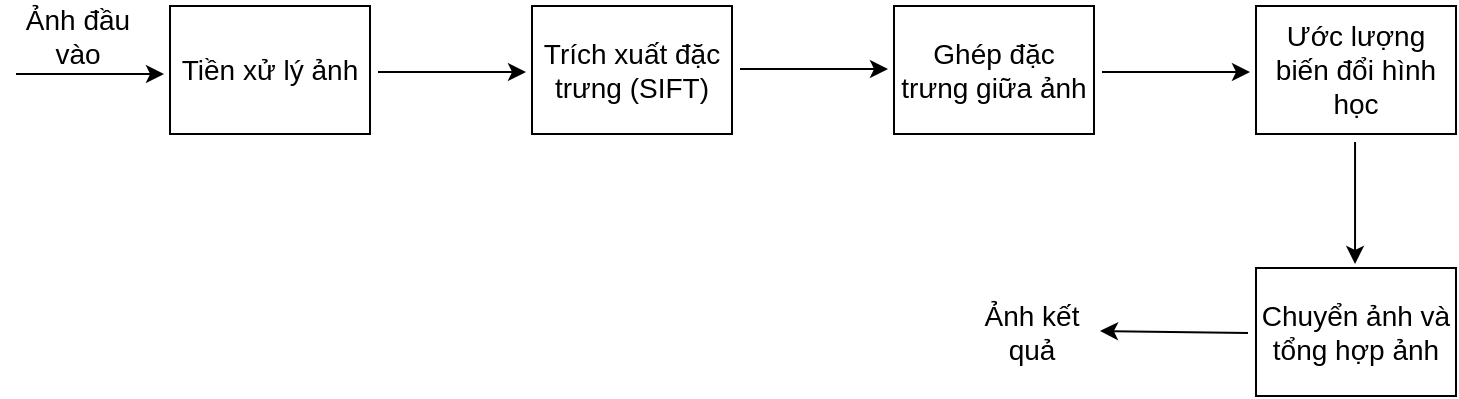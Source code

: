 <mxfile version="26.2.5" pages="2">
  <diagram name="Page-1" id="7poHv31PEjr8naybO93O">
    <mxGraphModel dx="1036" dy="536" grid="0" gridSize="10" guides="1" tooltips="1" connect="1" arrows="1" fold="1" page="1" pageScale="1" pageWidth="827" pageHeight="1169" background="none" math="0" shadow="0">
      <root>
        <mxCell id="0" />
        <mxCell id="1" parent="0" />
        <mxCell id="n5pHS6Zo_UxVfk16IRvk-1" value="" style="endArrow=classic;html=1;rounded=0;" parent="1" edge="1">
          <mxGeometry width="50" height="50" relative="1" as="geometry">
            <mxPoint x="15" y="433" as="sourcePoint" />
            <mxPoint x="89" y="433" as="targetPoint" />
          </mxGeometry>
        </mxCell>
        <mxCell id="n5pHS6Zo_UxVfk16IRvk-3" value="Ảnh đầu vào" style="text;html=1;align=center;verticalAlign=middle;whiteSpace=wrap;rounded=0;fontSize=14;" parent="1" vertex="1">
          <mxGeometry x="16" y="396" width="60" height="36" as="geometry" />
        </mxCell>
        <mxCell id="n5pHS6Zo_UxVfk16IRvk-4" value="Tiền xử lý ảnh" style="rounded=0;whiteSpace=wrap;html=1;fontSize=14;" parent="1" vertex="1">
          <mxGeometry x="92" y="399" width="100" height="64" as="geometry" />
        </mxCell>
        <mxCell id="n5pHS6Zo_UxVfk16IRvk-5" value="" style="endArrow=classic;html=1;rounded=0;" parent="1" edge="1">
          <mxGeometry width="50" height="50" relative="1" as="geometry">
            <mxPoint x="196" y="432" as="sourcePoint" />
            <mxPoint x="270" y="432" as="targetPoint" />
            <Array as="points">
              <mxPoint x="228" y="432" />
            </Array>
          </mxGeometry>
        </mxCell>
        <mxCell id="n5pHS6Zo_UxVfk16IRvk-6" value="Trích xuất đặc trưng (SIFT)" style="rounded=0;whiteSpace=wrap;html=1;fontSize=14;" parent="1" vertex="1">
          <mxGeometry x="273" y="399" width="100" height="64" as="geometry" />
        </mxCell>
        <mxCell id="n5pHS6Zo_UxVfk16IRvk-7" value="" style="endArrow=classic;html=1;rounded=0;" parent="1" edge="1">
          <mxGeometry width="50" height="50" relative="1" as="geometry">
            <mxPoint x="377" y="430.5" as="sourcePoint" />
            <mxPoint x="451" y="430.5" as="targetPoint" />
          </mxGeometry>
        </mxCell>
        <mxCell id="n5pHS6Zo_UxVfk16IRvk-8" value="Ghép đặc trưng giữa ảnh" style="rounded=0;whiteSpace=wrap;html=1;fontSize=14;" parent="1" vertex="1">
          <mxGeometry x="454" y="399" width="100" height="64" as="geometry" />
        </mxCell>
        <mxCell id="n5pHS6Zo_UxVfk16IRvk-9" value="" style="endArrow=classic;html=1;rounded=0;" parent="1" edge="1">
          <mxGeometry width="50" height="50" relative="1" as="geometry">
            <mxPoint x="558" y="432" as="sourcePoint" />
            <mxPoint x="632" y="432" as="targetPoint" />
          </mxGeometry>
        </mxCell>
        <mxCell id="n5pHS6Zo_UxVfk16IRvk-10" value="Ước lượng biến đổi hình học" style="rounded=0;whiteSpace=wrap;html=1;fontSize=14;" parent="1" vertex="1">
          <mxGeometry x="635" y="399" width="100" height="64" as="geometry" />
        </mxCell>
        <mxCell id="n5pHS6Zo_UxVfk16IRvk-11" value="" style="endArrow=classic;html=1;rounded=0;" parent="1" edge="1">
          <mxGeometry width="50" height="50" relative="1" as="geometry">
            <mxPoint x="684.52" y="467" as="sourcePoint" />
            <mxPoint x="684.52" y="528" as="targetPoint" />
          </mxGeometry>
        </mxCell>
        <mxCell id="n5pHS6Zo_UxVfk16IRvk-12" value="Chuyển ảnh và tổng hợp ảnh" style="rounded=0;whiteSpace=wrap;html=1;fontSize=14;" parent="1" vertex="1">
          <mxGeometry x="635" y="530" width="100" height="64" as="geometry" />
        </mxCell>
        <mxCell id="n5pHS6Zo_UxVfk16IRvk-15" value="" style="endArrow=classic;html=1;rounded=0;" parent="1" edge="1">
          <mxGeometry width="50" height="50" relative="1" as="geometry">
            <mxPoint x="631" y="562.52" as="sourcePoint" />
            <mxPoint x="557" y="561.48" as="targetPoint" />
          </mxGeometry>
        </mxCell>
        <mxCell id="n5pHS6Zo_UxVfk16IRvk-16" value="Ảnh kết quả" style="text;html=1;align=center;verticalAlign=middle;whiteSpace=wrap;rounded=0;fontSize=14;" parent="1" vertex="1">
          <mxGeometry x="493" y="544" width="60" height="36" as="geometry" />
        </mxCell>
      </root>
    </mxGraphModel>
  </diagram>
  <diagram id="GwtXWpNeB6RInts0yojU" name="Page-2">
    <mxGraphModel dx="1042" dy="533" grid="1" gridSize="10" guides="1" tooltips="1" connect="1" arrows="1" fold="1" page="1" pageScale="1" pageWidth="827" pageHeight="1169" math="0" shadow="0">
      <root>
        <mxCell id="0" />
        <mxCell id="1" parent="0" />
        <mxCell id="87EaGYxLtG6GQQDCgHVv-32" style="edgeStyle=orthogonalEdgeStyle;rounded=0;orthogonalLoop=1;jettySize=auto;html=1;exitX=1;exitY=0.25;exitDx=0;exitDy=0;entryX=0;entryY=0.25;entryDx=0;entryDy=0;" parent="1" source="87EaGYxLtG6GQQDCgHVv-1" target="87EaGYxLtG6GQQDCgHVv-24" edge="1">
          <mxGeometry relative="1" as="geometry" />
        </mxCell>
        <mxCell id="87EaGYxLtG6GQQDCgHVv-33" value="4" style="edgeLabel;html=1;align=center;verticalAlign=middle;resizable=0;points=[];" parent="87EaGYxLtG6GQQDCgHVv-32" vertex="1" connectable="0">
          <mxGeometry x="-0.309" y="-2" relative="1" as="geometry">
            <mxPoint as="offset" />
          </mxGeometry>
        </mxCell>
        <mxCell id="87EaGYxLtG6GQQDCgHVv-36" style="edgeStyle=orthogonalEdgeStyle;rounded=0;orthogonalLoop=1;jettySize=auto;html=1;exitX=1;exitY=0.75;exitDx=0;exitDy=0;entryX=0.25;entryY=0;entryDx=0;entryDy=0;" parent="1" source="87EaGYxLtG6GQQDCgHVv-1" target="87EaGYxLtG6GQQDCgHVv-25" edge="1">
          <mxGeometry relative="1" as="geometry">
            <Array as="points">
              <mxPoint x="510" y="135" />
              <mxPoint x="510" y="150" />
              <mxPoint x="695" y="150" />
            </Array>
          </mxGeometry>
        </mxCell>
        <mxCell id="87EaGYxLtG6GQQDCgHVv-38" value="3" style="edgeLabel;html=1;align=center;verticalAlign=middle;resizable=0;points=[];" parent="87EaGYxLtG6GQQDCgHVv-36" vertex="1" connectable="0">
          <mxGeometry x="-0.054" y="2" relative="1" as="geometry">
            <mxPoint as="offset" />
          </mxGeometry>
        </mxCell>
        <mxCell id="87EaGYxLtG6GQQDCgHVv-40" style="edgeStyle=orthogonalEdgeStyle;rounded=0;orthogonalLoop=1;jettySize=auto;html=1;exitX=0;exitY=0.5;exitDx=0;exitDy=0;entryX=1;entryY=0.5;entryDx=0;entryDy=0;" parent="1" source="87EaGYxLtG6GQQDCgHVv-1" target="87EaGYxLtG6GQQDCgHVv-19" edge="1">
          <mxGeometry relative="1" as="geometry" />
        </mxCell>
        <mxCell id="87EaGYxLtG6GQQDCgHVv-41" value="3, 4" style="edgeLabel;html=1;align=center;verticalAlign=middle;resizable=0;points=[];" parent="87EaGYxLtG6GQQDCgHVv-40" vertex="1" connectable="0">
          <mxGeometry x="0.19" y="3" relative="1" as="geometry">
            <mxPoint y="-3" as="offset" />
          </mxGeometry>
        </mxCell>
        <mxCell id="yZXfQdU-AH0fw_9IXDf0-19" style="edgeStyle=orthogonalEdgeStyle;rounded=0;orthogonalLoop=1;jettySize=auto;html=1;exitX=0.75;exitY=1;exitDx=0;exitDy=0;entryX=0.25;entryY=0;entryDx=0;entryDy=0;" parent="1" source="87EaGYxLtG6GQQDCgHVv-1" target="yZXfQdU-AH0fw_9IXDf0-10" edge="1">
          <mxGeometry relative="1" as="geometry">
            <Array as="points">
              <mxPoint x="460" y="180" />
              <mxPoint x="500" y="180" />
              <mxPoint x="500" y="290" />
              <mxPoint x="660" y="290" />
              <mxPoint x="660" y="340" />
              <mxPoint x="695" y="340" />
            </Array>
          </mxGeometry>
        </mxCell>
        <mxCell id="yZXfQdU-AH0fw_9IXDf0-20" value="9" style="edgeLabel;html=1;align=center;verticalAlign=middle;resizable=0;points=[];" parent="yZXfQdU-AH0fw_9IXDf0-19" vertex="1" connectable="0">
          <mxGeometry x="0.397" y="-2" relative="1" as="geometry">
            <mxPoint as="offset" />
          </mxGeometry>
        </mxCell>
        <mxCell id="yZXfQdU-AH0fw_9IXDf0-41" style="edgeStyle=orthogonalEdgeStyle;rounded=0;orthogonalLoop=1;jettySize=auto;html=1;exitX=0.5;exitY=0;exitDx=0;exitDy=0;entryX=0;entryY=0.25;entryDx=0;entryDy=0;" parent="1" source="87EaGYxLtG6GQQDCgHVv-1" target="87EaGYxLtG6GQQDCgHVv-22" edge="1">
          <mxGeometry relative="1" as="geometry">
            <Array as="points">
              <mxPoint x="430" y="40" />
              <mxPoint x="40" y="40" />
              <mxPoint x="40" y="415" />
            </Array>
          </mxGeometry>
        </mxCell>
        <mxCell id="yZXfQdU-AH0fw_9IXDf0-42" value="4" style="edgeLabel;html=1;align=center;verticalAlign=middle;resizable=0;points=[];" parent="yZXfQdU-AH0fw_9IXDf0-41" vertex="1" connectable="0">
          <mxGeometry x="-0.461" y="2" relative="1" as="geometry">
            <mxPoint as="offset" />
          </mxGeometry>
        </mxCell>
        <mxCell id="87EaGYxLtG6GQQDCgHVv-1" value="Quản lý hệ thống" style="rounded=1;whiteSpace=wrap;html=1;" parent="1" vertex="1">
          <mxGeometry x="370" y="90" width="120" height="60" as="geometry" />
        </mxCell>
        <mxCell id="yZXfQdU-AH0fw_9IXDf0-3" style="edgeStyle=orthogonalEdgeStyle;rounded=0;orthogonalLoop=1;jettySize=auto;html=1;exitX=1;exitY=0.25;exitDx=0;exitDy=0;entryX=0.25;entryY=0;entryDx=0;entryDy=0;" parent="1" source="87EaGYxLtG6GQQDCgHVv-14" target="87EaGYxLtG6GQQDCgHVv-42" edge="1">
          <mxGeometry relative="1" as="geometry">
            <Array as="points">
              <mxPoint x="640" y="215" />
              <mxPoint x="640" y="260" />
              <mxPoint x="695" y="260" />
            </Array>
          </mxGeometry>
        </mxCell>
        <mxCell id="yZXfQdU-AH0fw_9IXDf0-4" value="5,6,7" style="edgeLabel;html=1;align=center;verticalAlign=middle;resizable=0;points=[];" parent="yZXfQdU-AH0fw_9IXDf0-3" vertex="1" connectable="0">
          <mxGeometry x="-0.48" y="-1" relative="1" as="geometry">
            <mxPoint as="offset" />
          </mxGeometry>
        </mxCell>
        <mxCell id="87EaGYxLtG6GQQDCgHVv-14" value="Quản lý danh mục" style="rounded=1;whiteSpace=wrap;html=1;" parent="1" vertex="1">
          <mxGeometry x="370" y="200" width="120" height="60" as="geometry" />
        </mxCell>
        <mxCell id="yZXfQdU-AH0fw_9IXDf0-12" style="edgeStyle=orthogonalEdgeStyle;rounded=0;orthogonalLoop=1;jettySize=auto;html=1;exitX=1;exitY=0.5;exitDx=0;exitDy=0;entryX=0.25;entryY=0;entryDx=0;entryDy=0;" parent="1" source="87EaGYxLtG6GQQDCgHVv-15" target="yZXfQdU-AH0fw_9IXDf0-11" edge="1">
          <mxGeometry relative="1" as="geometry">
            <Array as="points">
              <mxPoint x="650" y="330" />
              <mxPoint x="650" y="400" />
              <mxPoint x="695" y="400" />
            </Array>
          </mxGeometry>
        </mxCell>
        <mxCell id="yZXfQdU-AH0fw_9IXDf0-13" value="8" style="edgeLabel;html=1;align=center;verticalAlign=middle;resizable=0;points=[];" parent="yZXfQdU-AH0fw_9IXDf0-12" vertex="1" connectable="0">
          <mxGeometry x="-0.339" y="2" relative="1" as="geometry">
            <mxPoint as="offset" />
          </mxGeometry>
        </mxCell>
        <mxCell id="yZXfQdU-AH0fw_9IXDf0-28" style="edgeStyle=orthogonalEdgeStyle;rounded=0;orthogonalLoop=1;jettySize=auto;html=1;exitX=0.75;exitY=1;exitDx=0;exitDy=0;entryX=0;entryY=0.25;entryDx=0;entryDy=0;" parent="1" source="87EaGYxLtG6GQQDCgHVv-15" target="yZXfQdU-AH0fw_9IXDf0-24" edge="1">
          <mxGeometry relative="1" as="geometry">
            <Array as="points">
              <mxPoint x="590" y="360" />
              <mxPoint x="590" y="508" />
            </Array>
          </mxGeometry>
        </mxCell>
        <mxCell id="yZXfQdU-AH0fw_9IXDf0-29" value="11" style="edgeLabel;html=1;align=center;verticalAlign=middle;resizable=0;points=[];" parent="yZXfQdU-AH0fw_9IXDf0-28" vertex="1" connectable="0">
          <mxGeometry x="0.0" relative="1" as="geometry">
            <mxPoint as="offset" />
          </mxGeometry>
        </mxCell>
        <mxCell id="yZXfQdU-AH0fw_9IXDf0-32" style="edgeStyle=orthogonalEdgeStyle;rounded=0;orthogonalLoop=1;jettySize=auto;html=1;exitX=0;exitY=0.5;exitDx=0;exitDy=0;entryX=1;entryY=0.75;entryDx=0;entryDy=0;" parent="1" source="87EaGYxLtG6GQQDCgHVv-15" target="87EaGYxLtG6GQQDCgHVv-21" edge="1">
          <mxGeometry relative="1" as="geometry" />
        </mxCell>
        <mxCell id="yZXfQdU-AH0fw_9IXDf0-33" value="11" style="edgeLabel;html=1;align=center;verticalAlign=middle;resizable=0;points=[];" parent="yZXfQdU-AH0fw_9IXDf0-32" vertex="1" connectable="0">
          <mxGeometry x="0.578" relative="1" as="geometry">
            <mxPoint as="offset" />
          </mxGeometry>
        </mxCell>
        <mxCell id="yZXfQdU-AH0fw_9IXDf0-37" style="edgeStyle=orthogonalEdgeStyle;rounded=0;orthogonalLoop=1;jettySize=auto;html=1;exitX=0;exitY=0;exitDx=0;exitDy=0;entryX=1;entryY=0.75;entryDx=0;entryDy=0;" parent="1" source="87EaGYxLtG6GQQDCgHVv-15" target="87EaGYxLtG6GQQDCgHVv-20" edge="1">
          <mxGeometry relative="1" as="geometry">
            <Array as="points">
              <mxPoint x="320" y="300" />
              <mxPoint x="320" y="235" />
            </Array>
          </mxGeometry>
        </mxCell>
        <mxCell id="yZXfQdU-AH0fw_9IXDf0-38" value="11" style="edgeLabel;html=1;align=center;verticalAlign=middle;resizable=0;points=[];" parent="yZXfQdU-AH0fw_9IXDf0-37" vertex="1" connectable="0">
          <mxGeometry x="0.291" y="-3" relative="1" as="geometry">
            <mxPoint as="offset" />
          </mxGeometry>
        </mxCell>
        <mxCell id="5NaF9u9C-5IX2Yy5yvwq-1" style="edgeStyle=orthogonalEdgeStyle;rounded=0;orthogonalLoop=1;jettySize=auto;html=1;exitX=0.5;exitY=1;exitDx=0;exitDy=0;entryX=0;entryY=0.5;entryDx=0;entryDy=0;" edge="1" parent="1" source="87EaGYxLtG6GQQDCgHVv-15" target="yZXfQdU-AH0fw_9IXDf0-11">
          <mxGeometry relative="1" as="geometry">
            <Array as="points">
              <mxPoint x="430" y="390" />
              <mxPoint x="520" y="390" />
              <mxPoint x="520" y="450" />
              <mxPoint x="620" y="450" />
              <mxPoint x="620" y="445" />
            </Array>
          </mxGeometry>
        </mxCell>
        <mxCell id="5NaF9u9C-5IX2Yy5yvwq-2" value="10" style="edgeLabel;html=1;align=center;verticalAlign=middle;resizable=0;points=[];" vertex="1" connectable="0" parent="5NaF9u9C-5IX2Yy5yvwq-1">
          <mxGeometry x="0.802" y="1" relative="1" as="geometry">
            <mxPoint as="offset" />
          </mxGeometry>
        </mxCell>
        <mxCell id="87EaGYxLtG6GQQDCgHVv-15" value="Quản lý đồ án" style="rounded=1;whiteSpace=wrap;html=1;" parent="1" vertex="1">
          <mxGeometry x="370" y="300" width="120" height="60" as="geometry" />
        </mxCell>
        <mxCell id="yZXfQdU-AH0fw_9IXDf0-47" style="edgeStyle=orthogonalEdgeStyle;rounded=0;orthogonalLoop=1;jettySize=auto;html=1;exitX=0;exitY=0.25;exitDx=0;exitDy=0;entryX=0.75;entryY=1;entryDx=0;entryDy=0;" parent="1" source="87EaGYxLtG6GQQDCgHVv-16" target="87EaGYxLtG6GQQDCgHVv-20" edge="1">
          <mxGeometry relative="1" as="geometry">
            <Array as="points">
              <mxPoint x="370" y="440" />
              <mxPoint x="260" y="440" />
              <mxPoint x="260" y="270" />
              <mxPoint x="180" y="270" />
            </Array>
          </mxGeometry>
        </mxCell>
        <mxCell id="yZXfQdU-AH0fw_9IXDf0-48" value="12" style="edgeLabel;html=1;align=center;verticalAlign=middle;resizable=0;points=[];" parent="yZXfQdU-AH0fw_9IXDf0-47" vertex="1" connectable="0">
          <mxGeometry x="0.473" y="1" relative="1" as="geometry">
            <mxPoint x="1" y="6" as="offset" />
          </mxGeometry>
        </mxCell>
        <mxCell id="87EaGYxLtG6GQQDCgHVv-16" value="Quản lý báo cáo thống kê" style="rounded=1;whiteSpace=wrap;html=1;" parent="1" vertex="1">
          <mxGeometry x="370" y="410" width="120" height="60" as="geometry" />
        </mxCell>
        <mxCell id="87EaGYxLtG6GQQDCgHVv-26" style="edgeStyle=orthogonalEdgeStyle;rounded=0;orthogonalLoop=1;jettySize=auto;html=1;exitX=1;exitY=0.25;exitDx=0;exitDy=0;entryX=0;entryY=0.25;entryDx=0;entryDy=0;" parent="1" source="87EaGYxLtG6GQQDCgHVv-19" target="87EaGYxLtG6GQQDCgHVv-1" edge="1">
          <mxGeometry relative="1" as="geometry">
            <Array as="points">
              <mxPoint x="300" y="105" />
              <mxPoint x="300" y="105" />
            </Array>
          </mxGeometry>
        </mxCell>
        <mxCell id="87EaGYxLtG6GQQDCgHVv-27" value="1, 2" style="edgeLabel;html=1;align=center;verticalAlign=middle;resizable=0;points=[];" parent="87EaGYxLtG6GQQDCgHVv-26" vertex="1" connectable="0">
          <mxGeometry x="-0.19" y="-1" relative="1" as="geometry">
            <mxPoint as="offset" />
          </mxGeometry>
        </mxCell>
        <mxCell id="87EaGYxLtG6GQQDCgHVv-19" value="Quản trị viên" style="rounded=0;whiteSpace=wrap;html=1;" parent="1" vertex="1">
          <mxGeometry x="90" y="90" width="120" height="60" as="geometry" />
        </mxCell>
        <mxCell id="yZXfQdU-AH0fw_9IXDf0-1" style="edgeStyle=orthogonalEdgeStyle;rounded=0;orthogonalLoop=1;jettySize=auto;html=1;exitX=1;exitY=0.25;exitDx=0;exitDy=0;entryX=0.25;entryY=0;entryDx=0;entryDy=0;" parent="1" source="87EaGYxLtG6GQQDCgHVv-20" target="87EaGYxLtG6GQQDCgHVv-14" edge="1">
          <mxGeometry relative="1" as="geometry" />
        </mxCell>
        <mxCell id="yZXfQdU-AH0fw_9IXDf0-2" value="5,6,7" style="edgeLabel;html=1;align=center;verticalAlign=middle;resizable=0;points=[];" parent="yZXfQdU-AH0fw_9IXDf0-1" vertex="1" connectable="0">
          <mxGeometry x="0.105" y="-3" relative="1" as="geometry">
            <mxPoint x="-5" y="-3" as="offset" />
          </mxGeometry>
        </mxCell>
        <mxCell id="yZXfQdU-AH0fw_9IXDf0-7" style="edgeStyle=orthogonalEdgeStyle;rounded=0;orthogonalLoop=1;jettySize=auto;html=1;exitX=1;exitY=0.5;exitDx=0;exitDy=0;entryX=0.25;entryY=0;entryDx=0;entryDy=0;" parent="1" source="87EaGYxLtG6GQQDCgHVv-20" target="87EaGYxLtG6GQQDCgHVv-15" edge="1">
          <mxGeometry relative="1" as="geometry">
            <Array as="points">
              <mxPoint x="350" y="220" />
              <mxPoint x="350" y="270" />
              <mxPoint x="400" y="270" />
            </Array>
          </mxGeometry>
        </mxCell>
        <mxCell id="yZXfQdU-AH0fw_9IXDf0-8" value="8, 11" style="edgeLabel;html=1;align=center;verticalAlign=middle;resizable=0;points=[];" parent="yZXfQdU-AH0fw_9IXDf0-7" vertex="1" connectable="0">
          <mxGeometry x="-0.402" relative="1" as="geometry">
            <mxPoint as="offset" />
          </mxGeometry>
        </mxCell>
        <mxCell id="87EaGYxLtG6GQQDCgHVv-20" value="Trưởng bộ môn" style="rounded=0;whiteSpace=wrap;html=1;" parent="1" vertex="1">
          <mxGeometry x="90" y="190" width="120" height="60" as="geometry" />
        </mxCell>
        <mxCell id="yZXfQdU-AH0fw_9IXDf0-17" style="edgeStyle=orthogonalEdgeStyle;rounded=0;orthogonalLoop=1;jettySize=auto;html=1;exitX=0;exitY=0.25;exitDx=0;exitDy=0;entryX=0.25;entryY=0;entryDx=0;entryDy=0;" parent="1" source="87EaGYxLtG6GQQDCgHVv-21" target="87EaGYxLtG6GQQDCgHVv-1" edge="1">
          <mxGeometry relative="1" as="geometry" />
        </mxCell>
        <mxCell id="yZXfQdU-AH0fw_9IXDf0-18" value="9" style="edgeLabel;html=1;align=center;verticalAlign=middle;resizable=0;points=[];" parent="yZXfQdU-AH0fw_9IXDf0-17" vertex="1" connectable="0">
          <mxGeometry x="-0.467" y="-1" relative="1" as="geometry">
            <mxPoint as="offset" />
          </mxGeometry>
        </mxCell>
        <mxCell id="yZXfQdU-AH0fw_9IXDf0-23" style="edgeStyle=orthogonalEdgeStyle;rounded=0;orthogonalLoop=1;jettySize=auto;html=1;exitX=1;exitY=0.25;exitDx=0;exitDy=0;entryX=0;entryY=0.25;entryDx=0;entryDy=0;" parent="1" source="87EaGYxLtG6GQQDCgHVv-21" target="87EaGYxLtG6GQQDCgHVv-15" edge="1">
          <mxGeometry relative="1" as="geometry" />
        </mxCell>
        <mxCell id="yZXfQdU-AH0fw_9IXDf0-25" value="10" style="edgeLabel;html=1;align=center;verticalAlign=middle;resizable=0;points=[];" parent="yZXfQdU-AH0fw_9IXDf0-23" vertex="1" connectable="0">
          <mxGeometry x="-0.179" y="-4" relative="1" as="geometry">
            <mxPoint y="-4" as="offset" />
          </mxGeometry>
        </mxCell>
        <mxCell id="87EaGYxLtG6GQQDCgHVv-21" value="Sinh viên" style="rounded=0;whiteSpace=wrap;html=1;" parent="1" vertex="1">
          <mxGeometry x="90" y="290" width="120" height="60" as="geometry" />
        </mxCell>
        <mxCell id="yZXfQdU-AH0fw_9IXDf0-39" style="edgeStyle=orthogonalEdgeStyle;rounded=0;orthogonalLoop=1;jettySize=auto;html=1;exitX=1;exitY=0.25;exitDx=0;exitDy=0;entryX=0.25;entryY=1;entryDx=0;entryDy=0;" parent="1" source="87EaGYxLtG6GQQDCgHVv-22" target="87EaGYxLtG6GQQDCgHVv-1" edge="1">
          <mxGeometry relative="1" as="geometry">
            <Array as="points">
              <mxPoint x="340" y="415" />
              <mxPoint x="340" y="170" />
              <mxPoint x="400" y="170" />
            </Array>
          </mxGeometry>
        </mxCell>
        <mxCell id="yZXfQdU-AH0fw_9IXDf0-40" value="1" style="edgeLabel;html=1;align=center;verticalAlign=middle;resizable=0;points=[];" parent="yZXfQdU-AH0fw_9IXDf0-39" vertex="1" connectable="0">
          <mxGeometry x="-0.649" y="3" relative="1" as="geometry">
            <mxPoint as="offset" />
          </mxGeometry>
        </mxCell>
        <mxCell id="87EaGYxLtG6GQQDCgHVv-22" value="Giáo sư" style="rounded=0;whiteSpace=wrap;html=1;" parent="1" vertex="1">
          <mxGeometry x="90" y="400" width="120" height="60" as="geometry" />
        </mxCell>
        <mxCell id="87EaGYxLtG6GQQDCgHVv-34" style="edgeStyle=orthogonalEdgeStyle;rounded=0;orthogonalLoop=1;jettySize=auto;html=1;exitX=0;exitY=0.5;exitDx=0;exitDy=0;entryX=1;entryY=0.5;entryDx=0;entryDy=0;" parent="1" source="87EaGYxLtG6GQQDCgHVv-24" target="87EaGYxLtG6GQQDCgHVv-1" edge="1">
          <mxGeometry relative="1" as="geometry" />
        </mxCell>
        <mxCell id="87EaGYxLtG6GQQDCgHVv-35" value="4" style="edgeLabel;html=1;align=center;verticalAlign=middle;resizable=0;points=[];" parent="87EaGYxLtG6GQQDCgHVv-34" vertex="1" connectable="0">
          <mxGeometry x="0.258" y="2" relative="1" as="geometry">
            <mxPoint as="offset" />
          </mxGeometry>
        </mxCell>
        <mxCell id="87EaGYxLtG6GQQDCgHVv-24" value="Tài khoản" style="html=1;dashed=0;whiteSpace=wrap;shape=partialRectangle;right=0;left=0;" parent="1" vertex="1">
          <mxGeometry x="670" y="105" width="100" height="30" as="geometry" />
        </mxCell>
        <mxCell id="87EaGYxLtG6GQQDCgHVv-37" style="edgeStyle=orthogonalEdgeStyle;rounded=0;orthogonalLoop=1;jettySize=auto;html=1;exitX=0;exitY=0;exitDx=0;exitDy=0;entryX=1;entryY=1;entryDx=0;entryDy=0;" parent="1" source="87EaGYxLtG6GQQDCgHVv-25" target="87EaGYxLtG6GQQDCgHVv-1" edge="1">
          <mxGeometry relative="1" as="geometry">
            <Array as="points">
              <mxPoint x="670" y="170" />
              <mxPoint x="490" y="170" />
            </Array>
          </mxGeometry>
        </mxCell>
        <mxCell id="87EaGYxLtG6GQQDCgHVv-39" value="3" style="edgeLabel;html=1;align=center;verticalAlign=middle;resizable=0;points=[];" parent="87EaGYxLtG6GQQDCgHVv-37" vertex="1" connectable="0">
          <mxGeometry x="-0.19" y="-3" relative="1" as="geometry">
            <mxPoint y="3" as="offset" />
          </mxGeometry>
        </mxCell>
        <mxCell id="87EaGYxLtG6GQQDCgHVv-25" value="Quyền" style="html=1;dashed=0;whiteSpace=wrap;shape=partialRectangle;right=0;left=0;" parent="1" vertex="1">
          <mxGeometry x="670" y="215" width="100" height="30" as="geometry" />
        </mxCell>
        <mxCell id="87EaGYxLtG6GQQDCgHVv-28" value="Chú thích:&lt;div&gt;1. Thông tin quản lý tài khoản&lt;/div&gt;&lt;div&gt;2. Thông tin quản lý quyền&lt;/div&gt;&lt;div&gt;3. Thông tin phân quyền người dùng&lt;/div&gt;&lt;div&gt;4. Thông tin tài khoản&lt;/div&gt;&lt;div&gt;5. Thông tin danh mục đề tài&lt;/div&gt;&lt;div&gt;6. Thông tin danh mục đăng ký đồ án&lt;/div&gt;&lt;div&gt;7. Thông tin danh mục nhóm&lt;/div&gt;&lt;div&gt;8. Thông tin phân công giảng viên&lt;/div&gt;&lt;div&gt;9. Thông tin sinh viên&lt;/div&gt;&lt;div&gt;10. Thông tin đăng ký đồ án&lt;/div&gt;&lt;div&gt;11. Thông tin điểm đồ án&lt;/div&gt;&lt;div&gt;12. Thông tin các báo cáo thống kê&lt;/div&gt;" style="text;html=1;align=left;verticalAlign=middle;whiteSpace=wrap;rounded=0;" parent="1" vertex="1">
          <mxGeometry x="100" y="480" width="240" height="200" as="geometry" />
        </mxCell>
        <mxCell id="yZXfQdU-AH0fw_9IXDf0-5" style="edgeStyle=orthogonalEdgeStyle;rounded=0;orthogonalLoop=1;jettySize=auto;html=1;exitX=0;exitY=0;exitDx=0;exitDy=0;entryX=1;entryY=0.25;entryDx=0;entryDy=0;" parent="1" source="87EaGYxLtG6GQQDCgHVv-42" target="87EaGYxLtG6GQQDCgHVv-15" edge="1">
          <mxGeometry relative="1" as="geometry" />
        </mxCell>
        <mxCell id="yZXfQdU-AH0fw_9IXDf0-6" value="5,6,7" style="edgeLabel;html=1;align=center;verticalAlign=middle;resizable=0;points=[];" parent="yZXfQdU-AH0fw_9IXDf0-5" vertex="1" connectable="0">
          <mxGeometry x="-0.296" y="1" relative="1" as="geometry">
            <mxPoint as="offset" />
          </mxGeometry>
        </mxCell>
        <mxCell id="87EaGYxLtG6GQQDCgHVv-42" value="Danh mục" style="html=1;dashed=0;whiteSpace=wrap;shape=partialRectangle;right=0;left=0;" parent="1" vertex="1">
          <mxGeometry x="670" y="290" width="100" height="30" as="geometry" />
        </mxCell>
        <mxCell id="yZXfQdU-AH0fw_9IXDf0-21" style="edgeStyle=orthogonalEdgeStyle;rounded=0;orthogonalLoop=1;jettySize=auto;html=1;exitX=0.5;exitY=0;exitDx=0;exitDy=0;entryX=0.75;entryY=0;entryDx=0;entryDy=0;" parent="1" source="yZXfQdU-AH0fw_9IXDf0-10" target="87EaGYxLtG6GQQDCgHVv-1" edge="1">
          <mxGeometry relative="1" as="geometry">
            <Array as="points">
              <mxPoint x="790" y="360" />
              <mxPoint x="790" y="70" />
              <mxPoint x="460" y="70" />
            </Array>
          </mxGeometry>
        </mxCell>
        <mxCell id="yZXfQdU-AH0fw_9IXDf0-22" value="9" style="edgeLabel;html=1;align=center;verticalAlign=middle;resizable=0;points=[];" parent="yZXfQdU-AH0fw_9IXDf0-21" vertex="1" connectable="0">
          <mxGeometry x="0.603" y="-2" relative="1" as="geometry">
            <mxPoint as="offset" />
          </mxGeometry>
        </mxCell>
        <mxCell id="yZXfQdU-AH0fw_9IXDf0-45" style="edgeStyle=orthogonalEdgeStyle;rounded=0;orthogonalLoop=1;jettySize=auto;html=1;exitX=0;exitY=0.25;exitDx=0;exitDy=0;entryX=1;entryY=0.25;entryDx=0;entryDy=0;" parent="1" source="yZXfQdU-AH0fw_9IXDf0-10" target="87EaGYxLtG6GQQDCgHVv-16" edge="1">
          <mxGeometry relative="1" as="geometry">
            <Array as="points">
              <mxPoint x="580" y="367" />
              <mxPoint x="580" y="425" />
            </Array>
          </mxGeometry>
        </mxCell>
        <mxCell id="yZXfQdU-AH0fw_9IXDf0-46" value="9" style="edgeLabel;html=1;align=center;verticalAlign=middle;resizable=0;points=[];" parent="yZXfQdU-AH0fw_9IXDf0-45" vertex="1" connectable="0">
          <mxGeometry x="0.636" y="-1" relative="1" as="geometry">
            <mxPoint as="offset" />
          </mxGeometry>
        </mxCell>
        <mxCell id="yZXfQdU-AH0fw_9IXDf0-10" value="Sinh viên" style="html=1;dashed=0;whiteSpace=wrap;shape=partialRectangle;right=0;left=0;" parent="1" vertex="1">
          <mxGeometry x="670" y="360" width="100" height="30" as="geometry" />
        </mxCell>
        <mxCell id="yZXfQdU-AH0fw_9IXDf0-14" style="edgeStyle=orthogonalEdgeStyle;rounded=0;orthogonalLoop=1;jettySize=auto;html=1;exitX=0;exitY=0;exitDx=0;exitDy=0;entryX=1;entryY=0.75;entryDx=0;entryDy=0;" parent="1" source="yZXfQdU-AH0fw_9IXDf0-11" target="87EaGYxLtG6GQQDCgHVv-15" edge="1">
          <mxGeometry relative="1" as="geometry">
            <Array as="points">
              <mxPoint x="630" y="430" />
              <mxPoint x="630" y="345" />
            </Array>
          </mxGeometry>
        </mxCell>
        <mxCell id="yZXfQdU-AH0fw_9IXDf0-16" value="8" style="edgeLabel;html=1;align=center;verticalAlign=middle;resizable=0;points=[];" parent="yZXfQdU-AH0fw_9IXDf0-14" vertex="1" connectable="0">
          <mxGeometry x="-0.33" y="-2" relative="1" as="geometry">
            <mxPoint x="-2" y="-21" as="offset" />
          </mxGeometry>
        </mxCell>
        <mxCell id="5NaF9u9C-5IX2Yy5yvwq-3" style="edgeStyle=orthogonalEdgeStyle;rounded=0;orthogonalLoop=1;jettySize=auto;html=1;exitX=1;exitY=0.25;exitDx=0;exitDy=0;entryX=0.75;entryY=1;entryDx=0;entryDy=0;" edge="1" parent="1" source="yZXfQdU-AH0fw_9IXDf0-11" target="87EaGYxLtG6GQQDCgHVv-16">
          <mxGeometry relative="1" as="geometry">
            <Array as="points">
              <mxPoint x="790" y="438" />
              <mxPoint x="790" y="550" />
              <mxPoint x="460" y="550" />
            </Array>
          </mxGeometry>
        </mxCell>
        <mxCell id="5NaF9u9C-5IX2Yy5yvwq-4" value="10" style="edgeLabel;html=1;align=center;verticalAlign=middle;resizable=0;points=[];" vertex="1" connectable="0" parent="5NaF9u9C-5IX2Yy5yvwq-3">
          <mxGeometry x="0.105" y="2" relative="1" as="geometry">
            <mxPoint as="offset" />
          </mxGeometry>
        </mxCell>
        <mxCell id="yZXfQdU-AH0fw_9IXDf0-11" value="Đồ án" style="html=1;dashed=0;whiteSpace=wrap;shape=partialRectangle;right=0;left=0;" parent="1" vertex="1">
          <mxGeometry x="670" y="430" width="100" height="30" as="geometry" />
        </mxCell>
        <mxCell id="yZXfQdU-AH0fw_9IXDf0-30" style="edgeStyle=orthogonalEdgeStyle;rounded=0;orthogonalLoop=1;jettySize=auto;html=1;exitX=0;exitY=0.75;exitDx=0;exitDy=0;entryX=0.75;entryY=1;entryDx=0;entryDy=0;" parent="1" source="yZXfQdU-AH0fw_9IXDf0-24" target="87EaGYxLtG6GQQDCgHVv-15" edge="1">
          <mxGeometry relative="1" as="geometry">
            <Array as="points">
              <mxPoint x="560" y="523" />
              <mxPoint x="560" y="380" />
              <mxPoint x="460" y="380" />
            </Array>
          </mxGeometry>
        </mxCell>
        <mxCell id="yZXfQdU-AH0fw_9IXDf0-31" value="11" style="edgeLabel;html=1;align=center;verticalAlign=middle;resizable=0;points=[];" parent="yZXfQdU-AH0fw_9IXDf0-30" vertex="1" connectable="0">
          <mxGeometry x="0.169" y="1" relative="1" as="geometry">
            <mxPoint as="offset" />
          </mxGeometry>
        </mxCell>
        <mxCell id="yZXfQdU-AH0fw_9IXDf0-43" style="edgeStyle=orthogonalEdgeStyle;rounded=0;orthogonalLoop=1;jettySize=auto;html=1;exitX=0.25;exitY=0;exitDx=0;exitDy=0;entryX=1;entryY=0.75;entryDx=0;entryDy=0;" parent="1" source="yZXfQdU-AH0fw_9IXDf0-24" target="87EaGYxLtG6GQQDCgHVv-16" edge="1">
          <mxGeometry relative="1" as="geometry">
            <Array as="points">
              <mxPoint x="695" y="470" />
              <mxPoint x="520" y="470" />
              <mxPoint x="520" y="455" />
            </Array>
          </mxGeometry>
        </mxCell>
        <mxCell id="yZXfQdU-AH0fw_9IXDf0-44" value="11" style="edgeLabel;html=1;align=center;verticalAlign=middle;resizable=0;points=[];" parent="yZXfQdU-AH0fw_9IXDf0-43" vertex="1" connectable="0">
          <mxGeometry x="-0.175" y="4" relative="1" as="geometry">
            <mxPoint as="offset" />
          </mxGeometry>
        </mxCell>
        <mxCell id="yZXfQdU-AH0fw_9IXDf0-24" value="Bảng điểm" style="html=1;dashed=0;whiteSpace=wrap;shape=partialRectangle;right=0;left=0;" parent="1" vertex="1">
          <mxGeometry x="670" y="500" width="100" height="30" as="geometry" />
        </mxCell>
      </root>
    </mxGraphModel>
  </diagram>
</mxfile>
